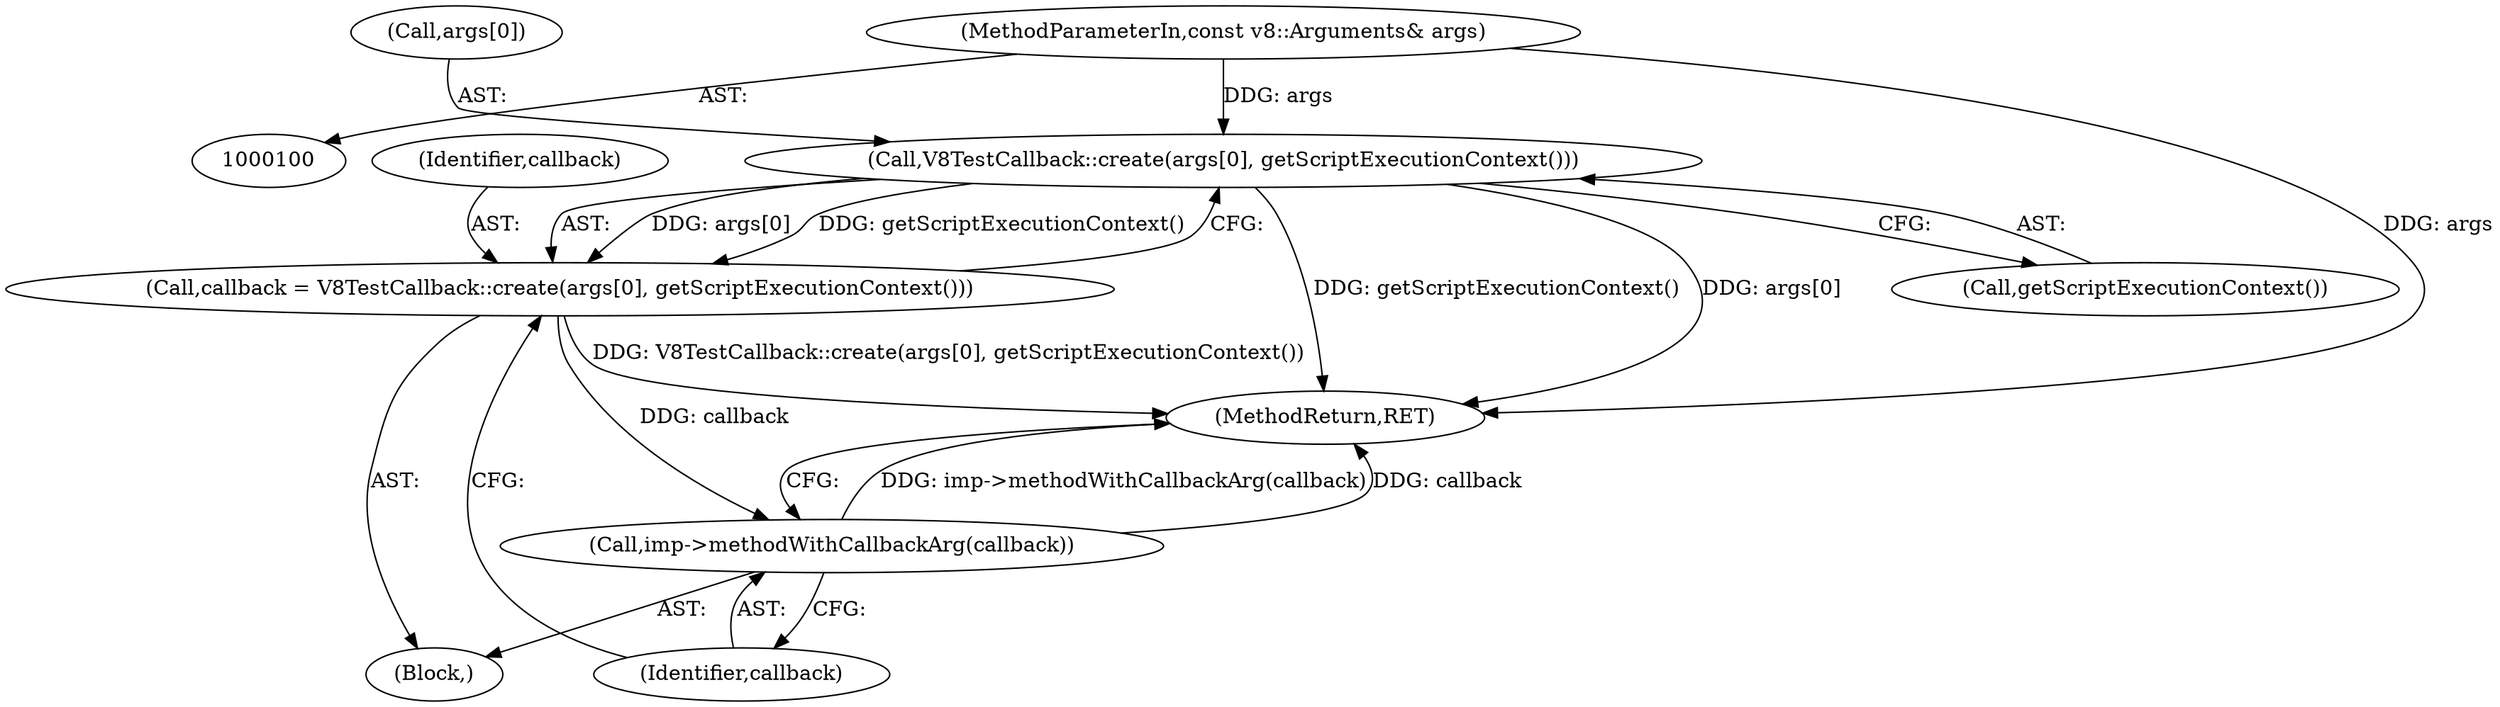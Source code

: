 digraph "0_Chrome_e9372a1bfd3588a80fcf49aa07321f0971dd6091_22@API" {
"1000130" [label="(Call,V8TestCallback::create(args[0], getScriptExecutionContext()))"];
"1000101" [label="(MethodParameterIn,const v8::Arguments& args)"];
"1000128" [label="(Call,callback = V8TestCallback::create(args[0], getScriptExecutionContext()))"];
"1000135" [label="(Call,imp->methodWithCallbackArg(callback))"];
"1000129" [label="(Identifier,callback)"];
"1000134" [label="(Call,getScriptExecutionContext())"];
"1000131" [label="(Call,args[0])"];
"1000128" [label="(Call,callback = V8TestCallback::create(args[0], getScriptExecutionContext()))"];
"1000135" [label="(Call,imp->methodWithCallbackArg(callback))"];
"1000101" [label="(MethodParameterIn,const v8::Arguments& args)"];
"1000102" [label="(Block,)"];
"1000136" [label="(Identifier,callback)"];
"1000130" [label="(Call,V8TestCallback::create(args[0], getScriptExecutionContext()))"];
"1000137" [label="(MethodReturn,RET)"];
"1000130" -> "1000128"  [label="AST: "];
"1000130" -> "1000134"  [label="CFG: "];
"1000131" -> "1000130"  [label="AST: "];
"1000134" -> "1000130"  [label="AST: "];
"1000128" -> "1000130"  [label="CFG: "];
"1000130" -> "1000137"  [label="DDG: getScriptExecutionContext()"];
"1000130" -> "1000137"  [label="DDG: args[0]"];
"1000130" -> "1000128"  [label="DDG: args[0]"];
"1000130" -> "1000128"  [label="DDG: getScriptExecutionContext()"];
"1000101" -> "1000130"  [label="DDG: args"];
"1000101" -> "1000100"  [label="AST: "];
"1000101" -> "1000137"  [label="DDG: args"];
"1000128" -> "1000102"  [label="AST: "];
"1000129" -> "1000128"  [label="AST: "];
"1000136" -> "1000128"  [label="CFG: "];
"1000128" -> "1000137"  [label="DDG: V8TestCallback::create(args[0], getScriptExecutionContext())"];
"1000128" -> "1000135"  [label="DDG: callback"];
"1000135" -> "1000102"  [label="AST: "];
"1000135" -> "1000136"  [label="CFG: "];
"1000136" -> "1000135"  [label="AST: "];
"1000137" -> "1000135"  [label="CFG: "];
"1000135" -> "1000137"  [label="DDG: imp->methodWithCallbackArg(callback)"];
"1000135" -> "1000137"  [label="DDG: callback"];
}
